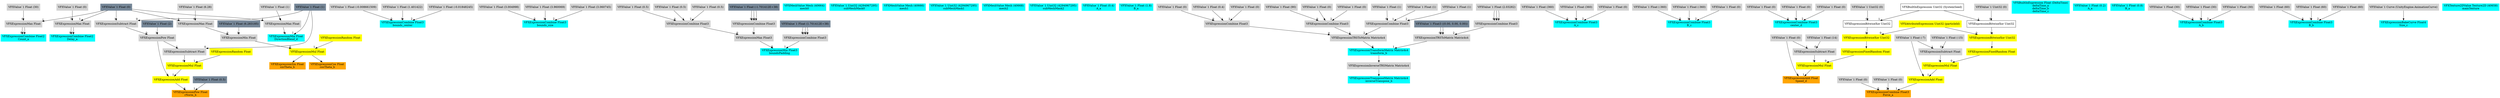 digraph G {
node0 [shape="box" color="cyan" style="filled" label="VFXExpressionCombine Float2
Count_a"]
node1 [shape="box" color="lightgray" style="filled" label="VFXExpressionMax Float"]
node2 [shape="box" color="lightgray" style="filled" label="VFXValue`1 Float (30)"]
node3 [shape="box" color="lightslategray" style="filled" label="VFXValue`1 Float (0)"]
node4 [shape="box" color="cyan" style="filled" label="VFXExpressionCombine Float2
Delay_a"]
node5 [shape="box" color="lightgray" style="filled" label="VFXExpressionMax Float"]
node6 [shape="box" color="lightgray" style="filled" label="VFXValue`1 Float (0)"]
node7 [shape="box" color="cyan" style="filled" label="VFXExpressionCombine Float3
bounds_center"]
node8 [shape="box" color="lightgray" style="filled" label="VFXValue`1 Float (-0.008661509)"]
node9 [shape="box" color="lightgray" style="filled" label="VFXValue`1 Float (1.401422)"]
node10 [shape="box" color="lightgray" style="filled" label="VFXValue`1 Float (-0.01848245)"]
node11 [shape="box" color="cyan" style="filled" label="VFXExpressionCombine Float3
bounds_size"]
node12 [shape="box" color="lightgray" style="filled" label="VFXValue`1 Float (3.004998)"]
node13 [shape="box" color="lightgray" style="filled" label="VFXValue`1 Float (3.960069)"]
node14 [shape="box" color="lightgray" style="filled" label="VFXValue`1 Float (3.060745)"]
node15 [shape="box" color="cyan" style="filled" label="VFXExpressionMin Float3
boundsPadding"]
node16 [shape="box" color="lightgray" style="filled" label="VFXExpressionMax Float3"]
node17 [shape="box" color="lightgray" style="filled" label="VFXExpressionCombine Float3"]
node18 [shape="box" color="lightgray" style="filled" label="VFXValue`1 Float (0.5)"]
node19 [shape="box" color="lightgray" style="filled" label="VFXValue`1 Float (0.5)"]
node20 [shape="box" color="lightgray" style="filled" label="VFXValue`1 Float (0.5)"]
node21 [shape="box" color="lightgray" style="filled" label="VFXExpressionCombine Float3"]
node22 [shape="box" color="lightslategray" style="filled" label="VFXValue`1 Float (-1.701412E+38)"]
node23 [shape="box" color="lightgray" style="filled" label="VFXExpressionCombine Float3"]
node24 [shape="box" color="lightslategray" style="filled" label="VFXValue`1 Float (1.701412E+38)"]
node25 [shape="box" color="cyan" style="filled" label="VFXMeshValue Mesh (40664)
mesh0"]
node26 [shape="box" color="cyan" style="filled" label="VFXValue`1 Uint32 (4294967295)
subMeshMask0"]
node27 [shape="box" color="cyan" style="filled" label="VFXMeshValue Mesh (40666)
mesh1"]
node28 [shape="box" color="cyan" style="filled" label="VFXValue`1 Uint32 (4294967295)
subMeshMask1"]
node29 [shape="box" color="cyan" style="filled" label="VFXMeshValue Mesh (40668)
mesh2"]
node30 [shape="box" color="cyan" style="filled" label="VFXValue`1 Uint32 (4294967295)
subMeshMask2"]
node31 [shape="box" color="cyan" style="filled" label="VFXValue`1 Float (0.4)
A_a"]
node32 [shape="box" color="cyan" style="filled" label="VFXValue`1 Float (1.8)
B_a"]
node33 [shape="box" color="orange" style="filled" label="VFXExpressionPow Float
rNorm_b"]
node34 [shape="box" color="yellow" style="filled" label="VFXExpressionAdd Float"]
node35 [shape="box" color="lightgray" style="filled" label="VFXExpressionPow Float"]
node36 [shape="box" color="lightgray" style="filled" label="VFXExpressionSubtract Float"]
node37 [shape="box" color="lightslategray" style="filled" label="VFXValue`1 Float (1)"]
node38 [shape="box" color="lightslategray" style="filled" label="VFXValue`1 Float (2)"]
node39 [shape="box" color="yellow" style="filled" label="VFXExpressionMul Float"]
node40 [shape="box" color="lightgray" style="filled" label="VFXExpressionSubtract Float"]
node41 [shape="box" color="yellow" style="filled" label="VFXExpressionRandom Float"]
node42 [shape="box" color="lightslategray" style="filled" label="VFXValue`1 Float (0.5)"]
node43 [shape="box" color="orange" style="filled" label="VFXExpressionSin Float
sinTheta_b"]
node44 [shape="box" color="yellow" style="filled" label="VFXExpressionMul Float"]
node45 [shape="box" color="lightgray" style="filled" label="VFXExpressionMin Float"]
node46 [shape="box" color="lightgray" style="filled" label="VFXExpressionMax Float"]
node47 [shape="box" color="lightgray" style="filled" label="VFXValue`1 Float (6.28)"]
node48 [shape="box" color="lightslategray" style="filled" label="VFXValue`1 Float (6.283185)"]
node49 [shape="box" color="yellow" style="filled" label="VFXExpressionRandom Float"]
node50 [shape="box" color="orange" style="filled" label="VFXExpressionCos Float
cosTheta_b"]
node51 [shape="box" color="cyan" style="filled" label="VFXExpressionTransformMatrix Matrix4x4
transform_b"]
node52 [shape="box" color="lightgray" style="filled" label="VFXExpressionTRSToMatrix Matrix4x4"]
node53 [shape="box" color="lightgray" style="filled" label="VFXExpressionCombine Float3"]
node54 [shape="box" color="lightgray" style="filled" label="VFXValue`1 Float (0)"]
node55 [shape="box" color="lightgray" style="filled" label="VFXValue`1 Float (0.4)"]
node56 [shape="box" color="lightgray" style="filled" label="VFXValue`1 Float (0)"]
node57 [shape="box" color="lightgray" style="filled" label="VFXExpressionCombine Float3"]
node58 [shape="box" color="lightgray" style="filled" label="VFXValue`1 Float (90)"]
node59 [shape="box" color="lightgray" style="filled" label="VFXValue`1 Float (0)"]
node60 [shape="box" color="lightgray" style="filled" label="VFXValue`1 Float (0)"]
node61 [shape="box" color="lightgray" style="filled" label="VFXExpressionCombine Float3"]
node62 [shape="box" color="lightgray" style="filled" label="VFXValue`1 Float (1)"]
node63 [shape="box" color="lightgray" style="filled" label="VFXValue`1 Float (1)"]
node64 [shape="box" color="lightgray" style="filled" label="VFXValue`1 Float (1)"]
node65 [shape="box" color="lightgray" style="filled" label="VFXExpressionTRSToMatrix Matrix4x4"]
node66 [shape="box" color="lightslategray" style="filled" label="VFXValue`1 Float3 ((0.00, 0.00, 0.00))"]
node67 [shape="box" color="lightgray" style="filled" label="VFXExpressionCombine Float3"]
node68 [shape="box" color="lightgray" style="filled" label="VFXValue`1 Float (2.03282)"]
node69 [shape="box" color="cyan" style="filled" label="VFXExpressionTransposeMatrix Matrix4x4
inverseTranspose_b"]
node70 [shape="box" color="lightgray" style="filled" label="VFXExpressionInverseTRSMatrix Matrix4x4"]
node71 [shape="box" color="cyan" style="filled" label="VFXExpressionCombine Float3
A_c"]
node72 [shape="box" color="lightgray" style="filled" label="VFXValue`1 Float (360)"]
node73 [shape="box" color="lightgray" style="filled" label="VFXValue`1 Float (360)"]
node74 [shape="box" color="lightgray" style="filled" label="VFXValue`1 Float (0)"]
node75 [shape="box" color="cyan" style="filled" label="VFXExpressionCombine Float3
B_c"]
node76 [shape="box" color="lightgray" style="filled" label="VFXValue`1 Float (-360)"]
node77 [shape="box" color="lightgray" style="filled" label="VFXValue`1 Float (-360)"]
node78 [shape="box" color="lightgray" style="filled" label="VFXValue`1 Float (0)"]
node79 [shape="box" color="cyan" style="filled" label="VFXExpressionCombine Float3
center_d"]
node80 [shape="box" color="lightgray" style="filled" label="VFXValue`1 Float (0)"]
node81 [shape="box" color="lightgray" style="filled" label="VFXValue`1 Float (0)"]
node82 [shape="box" color="lightgray" style="filled" label="VFXValue`1 Float (0)"]
node83 [shape="box" color="orange" style="filled" label="VFXExpressionAdd Float
Speed_d"]
node84 [shape="box" color="lightgray" style="filled" label="VFXValue`1 Float (0)"]
node85 [shape="box" color="yellow" style="filled" label="VFXExpressionMul Float"]
node86 [shape="box" color="yellow" style="filled" label="VFXExpressionFixedRandom Float"]
node87 [shape="box" color="yellow" style="filled" label="VFXExpressionBitwiseXor Uint32"]
node88 [shape="box" color="yellow" style="filled" label="VFXAttributeExpression Uint32 (particleId)"]
node89 [shape="box" label="VFXExpressionBitwiseXor Uint32"]
node90 [shape="box" color="lightgray" style="filled" label="VFXValue`1 Uint32 (0)"]
node91 [shape="box" label="VFXBuiltInExpression Uint32 (SystemSeed)"]
node92 [shape="box" color="lightgray" style="filled" label="VFXExpressionSubtract Float"]
node93 [shape="box" color="lightgray" style="filled" label="VFXValue`1 Float (14)"]
node94 [shape="box" color="cyan" style="filled" label="VFXExpressionMin Float
DirectionBlend_d"]
node95 [shape="box" color="lightgray" style="filled" label="VFXExpressionMax Float"]
node96 [shape="box" color="lightgray" style="filled" label="VFXValue`1 Float (1)"]
node97 [shape="box" color="orange" style="filled" label="VFXExpressionCombine Float3
Force_a"]
node98 [shape="box" color="lightgray" style="filled" label="VFXValue`1 Float (0)"]
node99 [shape="box" color="yellow" style="filled" label="VFXExpressionAdd Float"]
node100 [shape="box" color="lightgray" style="filled" label="VFXValue`1 Float (-7)"]
node101 [shape="box" color="yellow" style="filled" label="VFXExpressionMul Float"]
node102 [shape="box" color="yellow" style="filled" label="VFXExpressionFixedRandom Float"]
node103 [shape="box" color="yellow" style="filled" label="VFXExpressionBitwiseXor Uint32"]
node104 [shape="box" label="VFXExpressionBitwiseXor Uint32"]
node105 [shape="box" color="lightgray" style="filled" label="VFXValue`1 Uint32 (0)"]
node106 [shape="box" color="lightgray" style="filled" label="VFXExpressionSubtract Float"]
node107 [shape="box" color="lightgray" style="filled" label="VFXValue`1 Float (-15)"]
node108 [shape="box" color="lightgray" style="filled" label="VFXValue`1 Float (0)"]
node109 [shape="box" color="cyan" style="filled" label="VFXBuiltInExpression Float (DeltaTime)
deltaTime_a
deltaTime_b
deltaTime_c"]
node110 [shape="box" color="cyan" style="filled" label="VFXValue`1 Float (0.2)
A_a"]
node111 [shape="box" color="cyan" style="filled" label="VFXValue`1 Float (0.8)
B_a"]
node112 [shape="box" color="cyan" style="filled" label="VFXExpressionCombine Float3
A_b"]
node113 [shape="box" color="lightgray" style="filled" label="VFXValue`1 Float (30)"]
node114 [shape="box" color="lightgray" style="filled" label="VFXValue`1 Float (30)"]
node115 [shape="box" color="lightgray" style="filled" label="VFXValue`1 Float (30)"]
node116 [shape="box" color="cyan" style="filled" label="VFXExpressionCombine Float3
B_b"]
node117 [shape="box" color="lightgray" style="filled" label="VFXValue`1 Float (60)"]
node118 [shape="box" color="lightgray" style="filled" label="VFXValue`1 Float (60)"]
node119 [shape="box" color="lightgray" style="filled" label="VFXValue`1 Float (60)"]
node120 [shape="box" color="cyan" style="filled" label="VFXExpressionBakeCurve Float4
Size_c"]
node121 [shape="box" color="lightgray" style="filled" label="VFXValue`1 Curve (UnityEngine.AnimationCurve)"]
node122 [shape="box" color="cyan" style="filled" label="VFXTexture2DValue Texture2D (40658)
mainTexture"]
node1 -> node0 [headlabel="0"]
node1 -> node0 [headlabel="1"]
node2 -> node1 [headlabel="0"]
node3 -> node1 [headlabel="1"]
node5 -> node4 [headlabel="0"]
node5 -> node4 [headlabel="1"]
node6 -> node5 [headlabel="0"]
node3 -> node5 [headlabel="1"]
node8 -> node7 [headlabel="0"]
node9 -> node7 [headlabel="1"]
node10 -> node7 [headlabel="2"]
node12 -> node11 [headlabel="0"]
node13 -> node11 [headlabel="1"]
node14 -> node11 [headlabel="2"]
node16 -> node15 [headlabel="0"]
node23 -> node15 [headlabel="1"]
node17 -> node16 [headlabel="0"]
node21 -> node16 [headlabel="1"]
node18 -> node17 [headlabel="0"]
node19 -> node17 [headlabel="1"]
node20 -> node17 [headlabel="2"]
node22 -> node21 [headlabel="0"]
node22 -> node21 [headlabel="1"]
node22 -> node21 [headlabel="2"]
node24 -> node23 [headlabel="0"]
node24 -> node23 [headlabel="1"]
node24 -> node23 [headlabel="2"]
node34 -> node33 [headlabel="0"]
node42 -> node33 [headlabel="1"]
node35 -> node34 [headlabel="0"]
node39 -> node34 [headlabel="1"]
node36 -> node35 [headlabel="0"]
node38 -> node35 [headlabel="1"]
node37 -> node36 [headlabel="0"]
node3 -> node36 [headlabel="1"]
node40 -> node39 [headlabel="0"]
node41 -> node39 [headlabel="1"]
node37 -> node40 [headlabel="0"]
node35 -> node40 [headlabel="1"]
node44 -> node43 
node45 -> node44 [headlabel="0"]
node49 -> node44 [headlabel="1"]
node46 -> node45 [headlabel="0"]
node48 -> node45 [headlabel="1"]
node47 -> node46 [headlabel="0"]
node3 -> node46 [headlabel="1"]
node44 -> node50 
node52 -> node51 [headlabel="0"]
node65 -> node51 [headlabel="1"]
node53 -> node52 [headlabel="0"]
node57 -> node52 [headlabel="1"]
node61 -> node52 [headlabel="2"]
node54 -> node53 [headlabel="0"]
node55 -> node53 [headlabel="1"]
node56 -> node53 [headlabel="2"]
node58 -> node57 [headlabel="0"]
node59 -> node57 [headlabel="1"]
node60 -> node57 [headlabel="2"]
node62 -> node61 [headlabel="0"]
node63 -> node61 [headlabel="1"]
node64 -> node61 [headlabel="2"]
node66 -> node65 [headlabel="0"]
node66 -> node65 [headlabel="1"]
node67 -> node65 [headlabel="2"]
node68 -> node67 [headlabel="0"]
node68 -> node67 [headlabel="1"]
node68 -> node67 [headlabel="2"]
node70 -> node69 
node51 -> node70 
node72 -> node71 [headlabel="0"]
node73 -> node71 [headlabel="1"]
node74 -> node71 [headlabel="2"]
node76 -> node75 [headlabel="0"]
node77 -> node75 [headlabel="1"]
node78 -> node75 [headlabel="2"]
node80 -> node79 [headlabel="0"]
node81 -> node79 [headlabel="1"]
node82 -> node79 [headlabel="2"]
node84 -> node83 [headlabel="0"]
node85 -> node83 [headlabel="1"]
node86 -> node85 [headlabel="0"]
node92 -> node85 [headlabel="1"]
node87 -> node86 
node88 -> node87 [headlabel="0"]
node89 -> node87 [headlabel="1"]
node90 -> node89 [headlabel="0"]
node91 -> node89 [headlabel="1"]
node93 -> node92 [headlabel="0"]
node84 -> node92 [headlabel="1"]
node95 -> node94 [headlabel="0"]
node37 -> node94 [headlabel="1"]
node96 -> node95 [headlabel="0"]
node3 -> node95 [headlabel="1"]
node98 -> node97 [headlabel="0"]
node99 -> node97 [headlabel="1"]
node108 -> node97 [headlabel="2"]
node100 -> node99 [headlabel="0"]
node101 -> node99 [headlabel="1"]
node102 -> node101 [headlabel="0"]
node106 -> node101 [headlabel="1"]
node103 -> node102 
node88 -> node103 [headlabel="0"]
node104 -> node103 [headlabel="1"]
node105 -> node104 [headlabel="0"]
node91 -> node104 [headlabel="1"]
node107 -> node106 [headlabel="0"]
node100 -> node106 [headlabel="1"]
node113 -> node112 [headlabel="0"]
node114 -> node112 [headlabel="1"]
node115 -> node112 [headlabel="2"]
node117 -> node116 [headlabel="0"]
node118 -> node116 [headlabel="1"]
node119 -> node116 [headlabel="2"]
node121 -> node120 
}

